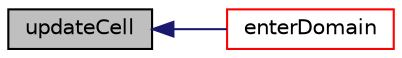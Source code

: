 digraph "updateCell"
{
  bgcolor="transparent";
  edge [fontname="Helvetica",fontsize="10",labelfontname="Helvetica",labelfontsize="10"];
  node [fontname="Helvetica",fontsize="10",shape=record];
  rankdir="LR";
  Node59 [label="updateCell",height=0.2,width=0.4,color="black", fillcolor="grey75", style="filled", fontcolor="black"];
  Node59 -> Node60 [dir="back",color="midnightblue",fontsize="10",style="solid",fontname="Helvetica"];
  Node60 [label="enterDomain",height=0.2,width=0.4,color="red",URL="$a22281.html#a30e56f2d774aeb55f5bab9973ba1c96c",tooltip="Reverse of leaveDomain. "];
}
